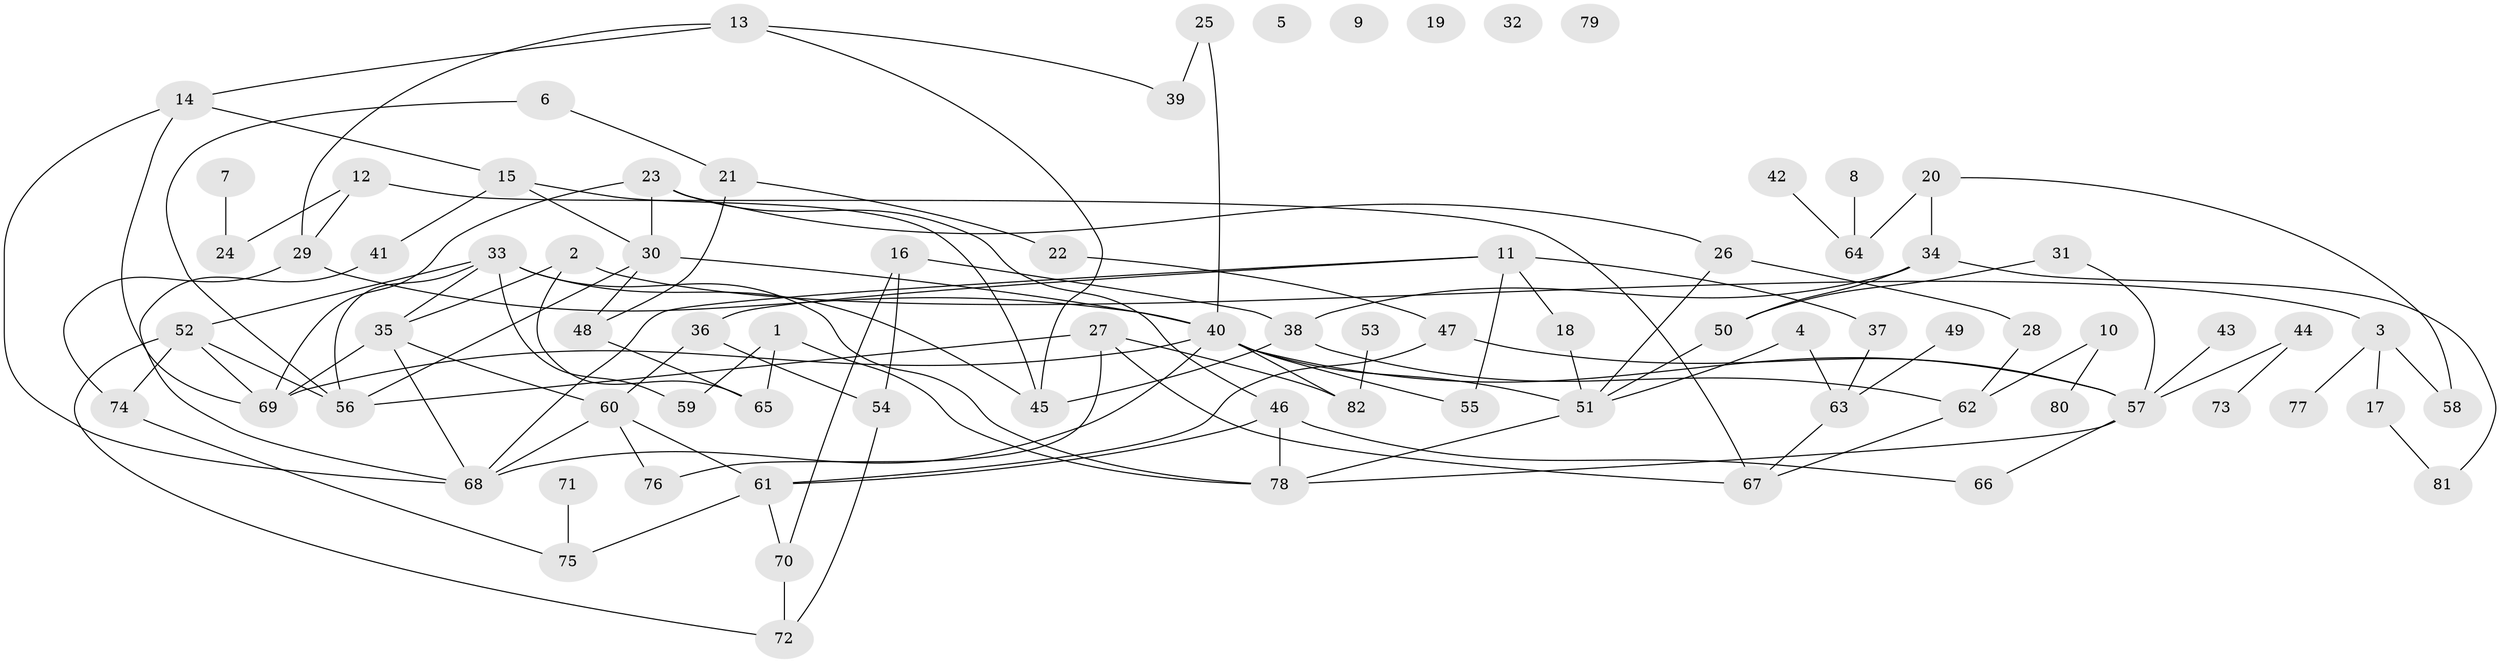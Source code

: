 // Generated by graph-tools (version 1.1) at 2025/25/03/09/25 03:25:23]
// undirected, 82 vertices, 121 edges
graph export_dot {
graph [start="1"]
  node [color=gray90,style=filled];
  1;
  2;
  3;
  4;
  5;
  6;
  7;
  8;
  9;
  10;
  11;
  12;
  13;
  14;
  15;
  16;
  17;
  18;
  19;
  20;
  21;
  22;
  23;
  24;
  25;
  26;
  27;
  28;
  29;
  30;
  31;
  32;
  33;
  34;
  35;
  36;
  37;
  38;
  39;
  40;
  41;
  42;
  43;
  44;
  45;
  46;
  47;
  48;
  49;
  50;
  51;
  52;
  53;
  54;
  55;
  56;
  57;
  58;
  59;
  60;
  61;
  62;
  63;
  64;
  65;
  66;
  67;
  68;
  69;
  70;
  71;
  72;
  73;
  74;
  75;
  76;
  77;
  78;
  79;
  80;
  81;
  82;
  1 -- 59;
  1 -- 65;
  1 -- 78;
  2 -- 3;
  2 -- 35;
  2 -- 65;
  3 -- 17;
  3 -- 58;
  3 -- 77;
  4 -- 51;
  4 -- 63;
  6 -- 21;
  6 -- 56;
  7 -- 24;
  8 -- 64;
  10 -- 62;
  10 -- 80;
  11 -- 18;
  11 -- 36;
  11 -- 37;
  11 -- 55;
  11 -- 68;
  12 -- 24;
  12 -- 29;
  12 -- 67;
  13 -- 14;
  13 -- 29;
  13 -- 39;
  13 -- 45;
  14 -- 15;
  14 -- 68;
  14 -- 69;
  15 -- 30;
  15 -- 41;
  15 -- 45;
  16 -- 38;
  16 -- 54;
  16 -- 70;
  17 -- 81;
  18 -- 51;
  20 -- 34;
  20 -- 58;
  20 -- 64;
  21 -- 22;
  21 -- 48;
  22 -- 47;
  23 -- 26;
  23 -- 30;
  23 -- 46;
  23 -- 69;
  25 -- 39;
  25 -- 40;
  26 -- 28;
  26 -- 51;
  27 -- 56;
  27 -- 67;
  27 -- 76;
  27 -- 82;
  28 -- 62;
  29 -- 40;
  29 -- 74;
  30 -- 40;
  30 -- 48;
  30 -- 56;
  31 -- 50;
  31 -- 57;
  33 -- 35;
  33 -- 45;
  33 -- 52;
  33 -- 56;
  33 -- 59;
  33 -- 78;
  34 -- 38;
  34 -- 50;
  34 -- 81;
  35 -- 60;
  35 -- 68;
  35 -- 69;
  36 -- 54;
  36 -- 60;
  37 -- 63;
  38 -- 45;
  38 -- 62;
  40 -- 51;
  40 -- 55;
  40 -- 57;
  40 -- 68;
  40 -- 69;
  40 -- 82;
  41 -- 68;
  42 -- 64;
  43 -- 57;
  44 -- 57;
  44 -- 73;
  46 -- 61;
  46 -- 66;
  46 -- 78;
  47 -- 57;
  47 -- 61;
  48 -- 65;
  49 -- 63;
  50 -- 51;
  51 -- 78;
  52 -- 56;
  52 -- 69;
  52 -- 72;
  52 -- 74;
  53 -- 82;
  54 -- 72;
  57 -- 66;
  57 -- 78;
  60 -- 61;
  60 -- 68;
  60 -- 76;
  61 -- 70;
  61 -- 75;
  62 -- 67;
  63 -- 67;
  70 -- 72;
  71 -- 75;
  74 -- 75;
}
